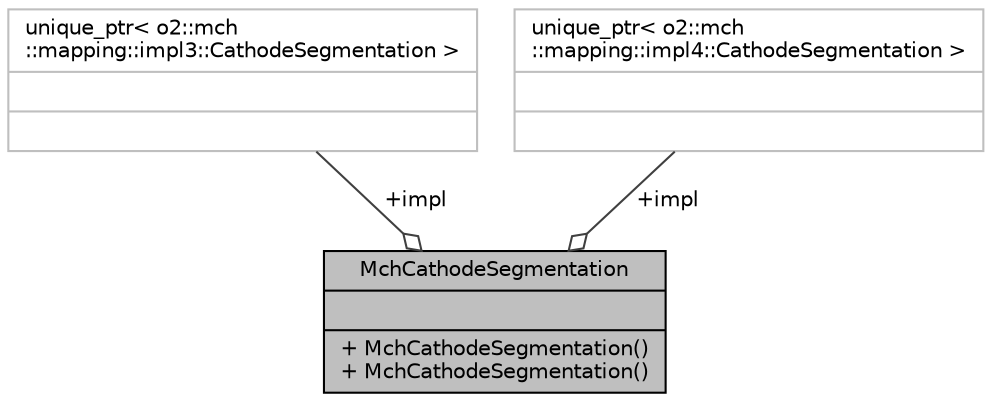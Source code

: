 digraph "MchCathodeSegmentation"
{
 // INTERACTIVE_SVG=YES
  bgcolor="transparent";
  edge [fontname="Helvetica",fontsize="10",labelfontname="Helvetica",labelfontsize="10"];
  node [fontname="Helvetica",fontsize="10",shape=record];
  Node1 [label="{MchCathodeSegmentation\n||+ MchCathodeSegmentation()\l+ MchCathodeSegmentation()\l}",height=0.2,width=0.4,color="black", fillcolor="grey75", style="filled", fontcolor="black"];
  Node2 -> Node1 [color="grey25",fontsize="10",style="solid",label=" +impl" ,arrowhead="odiamond",fontname="Helvetica"];
  Node2 [label="{unique_ptr\< o2::mch\l::mapping::impl3::CathodeSegmentation \>\n||}",height=0.2,width=0.4,color="grey75"];
  Node3 -> Node1 [color="grey25",fontsize="10",style="solid",label=" +impl" ,arrowhead="odiamond",fontname="Helvetica"];
  Node3 [label="{unique_ptr\< o2::mch\l::mapping::impl4::CathodeSegmentation \>\n||}",height=0.2,width=0.4,color="grey75"];
}
